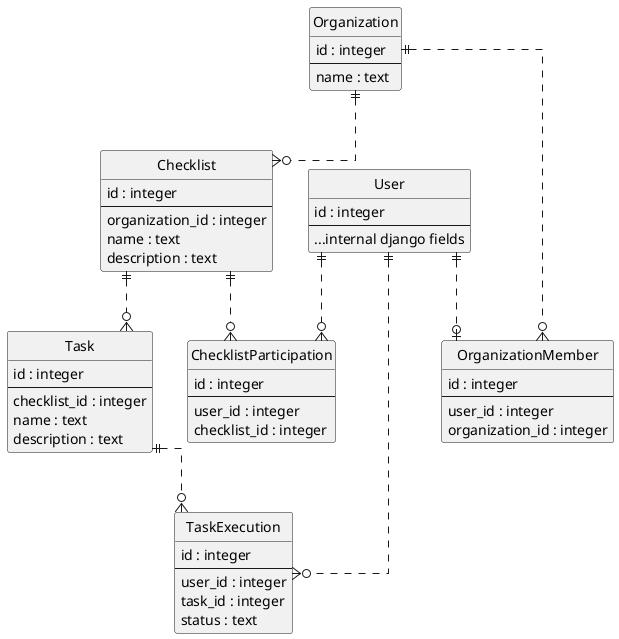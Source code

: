 @startuml

' hide the spot
hide circle

' avoid problems with angled crows feet
skinparam linetype ortho

entity "Organization" as org {
  id : integer
  --
  name : text
}

entity "Checklist" as che {
  id : integer
  --
  organization_id : integer
  name : text
  description : text
}

entity "Task" as tas {
  id : integer
  --
  checklist_id : integer
  name : text
  description : text
}

entity "User" as use {
  id : integer
  --
  ...internal django fields
}

entity "OrganizationMember" as mem {
  id : integer
  --
  user_id : integer
  organization_id : integer
}

entity "ChecklistParticipation" as e_c {
  id : integer
  --
  user_id : integer
  checklist_id : integer
}

entity "TaskExecution" as e_t {
  id : integer
  --
  user_id : integer
  task_id : integer
  status : text
}

org ||..o{ che
che ||..o{ tas


use ||..o| mem
org ||..o{ mem

use ||..o{ e_c
che ||..o{ e_c
use ||..o{ e_t
tas ||..o{ e_t

@enduml
